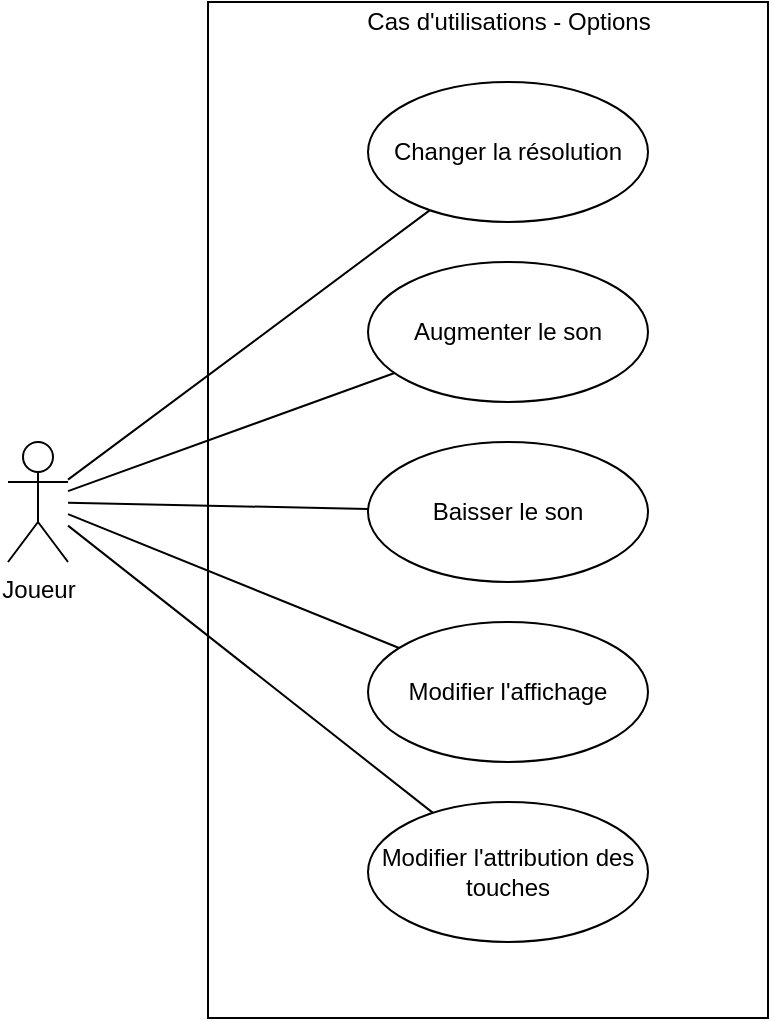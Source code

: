 <mxfile version="13.7.9" type="device"><diagram id="WUBpv2WHIC-Y0R50tLYM" name="Page-1"><mxGraphModel dx="1086" dy="806" grid="1" gridSize="10" guides="1" tooltips="1" connect="1" arrows="1" fold="1" page="1" pageScale="1" pageWidth="827" pageHeight="1169" math="0" shadow="0"><root><mxCell id="0"/><mxCell id="1" parent="0"/><mxCell id="6N-JwPO7yj4dq5YhTYxB-1" value="" style="html=1;" vertex="1" parent="1"><mxGeometry x="210" y="100" width="280" height="508" as="geometry"/></mxCell><mxCell id="6N-JwPO7yj4dq5YhTYxB-2" style="rounded=0;orthogonalLoop=1;jettySize=auto;html=1;endArrow=none;endFill=0;" edge="1" parent="1" source="6N-JwPO7yj4dq5YhTYxB-7" target="6N-JwPO7yj4dq5YhTYxB-14"><mxGeometry relative="1" as="geometry"/></mxCell><mxCell id="6N-JwPO7yj4dq5YhTYxB-3" style="edgeStyle=none;rounded=0;orthogonalLoop=1;jettySize=auto;html=1;endArrow=none;endFill=0;" edge="1" parent="1" source="6N-JwPO7yj4dq5YhTYxB-7" target="6N-JwPO7yj4dq5YhTYxB-22"><mxGeometry relative="1" as="geometry"/></mxCell><mxCell id="6N-JwPO7yj4dq5YhTYxB-4" style="edgeStyle=none;rounded=0;orthogonalLoop=1;jettySize=auto;html=1;endArrow=none;endFill=0;" edge="1" parent="1" source="6N-JwPO7yj4dq5YhTYxB-7" target="6N-JwPO7yj4dq5YhTYxB-26"><mxGeometry relative="1" as="geometry"/></mxCell><mxCell id="6N-JwPO7yj4dq5YhTYxB-5" style="edgeStyle=none;rounded=0;orthogonalLoop=1;jettySize=auto;html=1;endArrow=none;endFill=0;" edge="1" parent="1" source="6N-JwPO7yj4dq5YhTYxB-7" target="6N-JwPO7yj4dq5YhTYxB-21"><mxGeometry relative="1" as="geometry"/></mxCell><mxCell id="6N-JwPO7yj4dq5YhTYxB-6" style="edgeStyle=none;rounded=0;orthogonalLoop=1;jettySize=auto;html=1;endArrow=none;endFill=0;" edge="1" parent="1" source="6N-JwPO7yj4dq5YhTYxB-7" target="6N-JwPO7yj4dq5YhTYxB-27"><mxGeometry relative="1" as="geometry"/></mxCell><mxCell id="6N-JwPO7yj4dq5YhTYxB-7" value="Joueur" style="shape=umlActor;verticalLabelPosition=bottom;verticalAlign=top;html=1;outlineConnect=0;" vertex="1" parent="1"><mxGeometry x="110" y="320" width="30" height="60" as="geometry"/></mxCell><mxCell id="6N-JwPO7yj4dq5YhTYxB-14" value="Changer la résolution" style="ellipse;whiteSpace=wrap;html=1;" vertex="1" parent="1"><mxGeometry x="290" y="140" width="140" height="70" as="geometry"/></mxCell><mxCell id="6N-JwPO7yj4dq5YhTYxB-21" value="Modifier l'affichage" style="ellipse;whiteSpace=wrap;html=1;" vertex="1" parent="1"><mxGeometry x="290" y="410" width="140" height="70" as="geometry"/></mxCell><mxCell id="6N-JwPO7yj4dq5YhTYxB-22" value="Augmenter le son" style="ellipse;whiteSpace=wrap;html=1;" vertex="1" parent="1"><mxGeometry x="290" y="230" width="140" height="70" as="geometry"/></mxCell><mxCell id="6N-JwPO7yj4dq5YhTYxB-26" value="Baisser le son" style="ellipse;whiteSpace=wrap;html=1;" vertex="1" parent="1"><mxGeometry x="290" y="320" width="140" height="70" as="geometry"/></mxCell><mxCell id="6N-JwPO7yj4dq5YhTYxB-27" value="Modifier l'attribution des touches" style="ellipse;whiteSpace=wrap;html=1;" vertex="1" parent="1"><mxGeometry x="290" y="500" width="140" height="70" as="geometry"/></mxCell><mxCell id="6N-JwPO7yj4dq5YhTYxB-30" value="Cas d'utilisations - Options" style="text;html=1;align=center;verticalAlign=middle;resizable=0;points=[];autosize=1;" vertex="1" parent="1"><mxGeometry x="280" y="100" width="160" height="20" as="geometry"/></mxCell></root></mxGraphModel></diagram></mxfile>